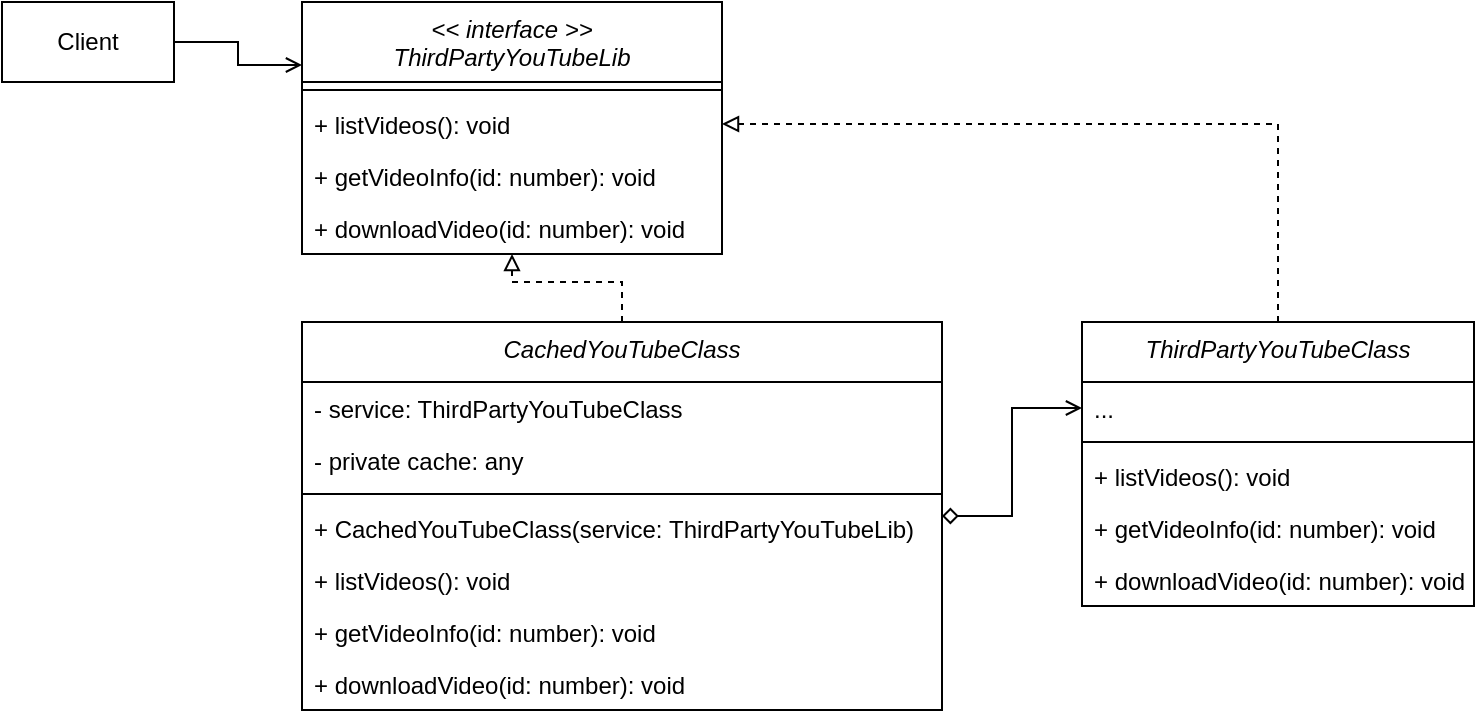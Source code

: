 <mxfile version="20.8.10" type="device"><diagram id="C5RBs43oDa-KdzZeNtuy" name="Page-1"><mxGraphModel dx="954" dy="674" grid="1" gridSize="10" guides="1" tooltips="1" connect="1" arrows="1" fold="1" page="1" pageScale="1" pageWidth="827" pageHeight="1169" math="0" shadow="0"><root><mxCell id="WIyWlLk6GJQsqaUBKTNV-0"/><mxCell id="WIyWlLk6GJQsqaUBKTNV-1" parent="WIyWlLk6GJQsqaUBKTNV-0"/><mxCell id="zkfFHV4jXpPFQw0GAbJ--0" value="&lt;&lt; interface &gt;&gt;&#10;ThirdPartyYouTubeLib" style="swimlane;fontStyle=2;align=center;verticalAlign=top;childLayout=stackLayout;horizontal=1;startSize=40;horizontalStack=0;resizeParent=1;resizeLast=0;collapsible=1;marginBottom=0;rounded=0;shadow=0;strokeWidth=1;swimlaneLine=1;" parent="WIyWlLk6GJQsqaUBKTNV-1" vertex="1"><mxGeometry x="170" y="10" width="210" height="126" as="geometry"><mxRectangle x="230" y="140" width="160" height="26" as="alternateBounds"/></mxGeometry></mxCell><mxCell id="zkfFHV4jXpPFQw0GAbJ--4" value="" style="line;html=1;strokeWidth=1;align=left;verticalAlign=middle;spacingTop=-1;spacingLeft=3;spacingRight=3;rotatable=0;labelPosition=right;points=[];portConstraint=eastwest;" parent="zkfFHV4jXpPFQw0GAbJ--0" vertex="1"><mxGeometry y="40" width="210" height="8" as="geometry"/></mxCell><mxCell id="zkfFHV4jXpPFQw0GAbJ--5" value="+ listVideos(): void" style="text;align=left;verticalAlign=top;spacingLeft=4;spacingRight=4;overflow=hidden;rotatable=0;points=[[0,0.5],[1,0.5]];portConstraint=eastwest;" parent="zkfFHV4jXpPFQw0GAbJ--0" vertex="1"><mxGeometry y="48" width="210" height="26" as="geometry"/></mxCell><mxCell id="v9uGTrBnqreY9ZotUUm4-12" value="+ getVideoInfo(id: number): void" style="text;align=left;verticalAlign=top;spacingLeft=4;spacingRight=4;overflow=hidden;rotatable=0;points=[[0,0.5],[1,0.5]];portConstraint=eastwest;" vertex="1" parent="zkfFHV4jXpPFQw0GAbJ--0"><mxGeometry y="74" width="210" height="26" as="geometry"/></mxCell><mxCell id="v9uGTrBnqreY9ZotUUm4-13" value="+ downloadVideo(id: number): void " style="text;align=left;verticalAlign=top;spacingLeft=4;spacingRight=4;overflow=hidden;rotatable=0;points=[[0,0.5],[1,0.5]];portConstraint=eastwest;" vertex="1" parent="zkfFHV4jXpPFQw0GAbJ--0"><mxGeometry y="100" width="210" height="26" as="geometry"/></mxCell><mxCell id="v9uGTrBnqreY9ZotUUm4-2" style="edgeStyle=orthogonalEdgeStyle;rounded=0;orthogonalLoop=1;jettySize=auto;html=1;entryX=0.5;entryY=1;entryDx=0;entryDy=0;dashed=1;endArrow=block;endFill=0;" edge="1" parent="WIyWlLk6GJQsqaUBKTNV-1" source="qZhmMrZ-X0LNunS78Na6-15" target="zkfFHV4jXpPFQw0GAbJ--0"><mxGeometry relative="1" as="geometry"/></mxCell><mxCell id="v9uGTrBnqreY9ZotUUm4-5" style="edgeStyle=orthogonalEdgeStyle;rounded=0;orthogonalLoop=1;jettySize=auto;html=1;entryX=0;entryY=0.5;entryDx=0;entryDy=0;endArrow=open;endFill=0;startArrow=diamond;startFill=0;" edge="1" parent="WIyWlLk6GJQsqaUBKTNV-1" source="qZhmMrZ-X0LNunS78Na6-15" target="36ecRi3o460ckRlKINug-3"><mxGeometry relative="1" as="geometry"/></mxCell><mxCell id="qZhmMrZ-X0LNunS78Na6-15" value="CachedYouTubeClass" style="swimlane;fontStyle=2;align=center;verticalAlign=top;childLayout=stackLayout;horizontal=1;startSize=30;horizontalStack=0;resizeParent=1;resizeLast=0;collapsible=1;marginBottom=0;rounded=0;shadow=0;strokeWidth=1;swimlaneLine=1;" parent="WIyWlLk6GJQsqaUBKTNV-1" vertex="1"><mxGeometry x="170" y="170" width="320" height="194" as="geometry"><mxRectangle x="230" y="140" width="160" height="26" as="alternateBounds"/></mxGeometry></mxCell><mxCell id="qZhmMrZ-X0LNunS78Na6-16" value="- service: ThirdPartyYouTubeClass" style="text;align=left;verticalAlign=top;spacingLeft=4;spacingRight=4;overflow=hidden;rotatable=0;points=[[0,0.5],[1,0.5]];portConstraint=eastwest;" parent="qZhmMrZ-X0LNunS78Na6-15" vertex="1"><mxGeometry y="30" width="320" height="26" as="geometry"/></mxCell><mxCell id="v9uGTrBnqreY9ZotUUm4-16" value="- private cache: any" style="text;align=left;verticalAlign=top;spacingLeft=4;spacingRight=4;overflow=hidden;rotatable=0;points=[[0,0.5],[1,0.5]];portConstraint=eastwest;" vertex="1" parent="qZhmMrZ-X0LNunS78Na6-15"><mxGeometry y="56" width="320" height="26" as="geometry"/></mxCell><mxCell id="qZhmMrZ-X0LNunS78Na6-17" value="" style="line;html=1;strokeWidth=1;align=left;verticalAlign=middle;spacingTop=-1;spacingLeft=3;spacingRight=3;rotatable=0;labelPosition=right;points=[];portConstraint=eastwest;" parent="qZhmMrZ-X0LNunS78Na6-15" vertex="1"><mxGeometry y="82" width="320" height="8" as="geometry"/></mxCell><mxCell id="qZhmMrZ-X0LNunS78Na6-18" value="+ CachedYouTubeClass(service: ThirdPartyYouTubeLib)&#10; " style="text;align=left;verticalAlign=top;spacingLeft=4;spacingRight=4;overflow=hidden;rotatable=0;points=[[0,0.5],[1,0.5]];portConstraint=eastwest;" parent="qZhmMrZ-X0LNunS78Na6-15" vertex="1"><mxGeometry y="90" width="320" height="26" as="geometry"/></mxCell><mxCell id="v9uGTrBnqreY9ZotUUm4-0" value="+ listVideos(): void" style="text;align=left;verticalAlign=top;spacingLeft=4;spacingRight=4;overflow=hidden;rotatable=0;points=[[0,0.5],[1,0.5]];portConstraint=eastwest;" vertex="1" parent="qZhmMrZ-X0LNunS78Na6-15"><mxGeometry y="116" width="320" height="26" as="geometry"/></mxCell><mxCell id="v9uGTrBnqreY9ZotUUm4-1" value="+ getVideoInfo(id: number): void" style="text;align=left;verticalAlign=top;spacingLeft=4;spacingRight=4;overflow=hidden;rotatable=0;points=[[0,0.5],[1,0.5]];portConstraint=eastwest;" vertex="1" parent="qZhmMrZ-X0LNunS78Na6-15"><mxGeometry y="142" width="320" height="26" as="geometry"/></mxCell><mxCell id="v9uGTrBnqreY9ZotUUm4-17" value="+ downloadVideo(id: number): void " style="text;align=left;verticalAlign=top;spacingLeft=4;spacingRight=4;overflow=hidden;rotatable=0;points=[[0,0.5],[1,0.5]];portConstraint=eastwest;" vertex="1" parent="qZhmMrZ-X0LNunS78Na6-15"><mxGeometry y="168" width="320" height="26" as="geometry"/></mxCell><mxCell id="v9uGTrBnqreY9ZotUUm4-3" style="edgeStyle=orthogonalEdgeStyle;rounded=0;orthogonalLoop=1;jettySize=auto;html=1;entryX=1;entryY=0.5;entryDx=0;entryDy=0;dashed=1;endArrow=block;endFill=0;" edge="1" parent="WIyWlLk6GJQsqaUBKTNV-1" source="36ecRi3o460ckRlKINug-2" target="zkfFHV4jXpPFQw0GAbJ--5"><mxGeometry relative="1" as="geometry"/></mxCell><mxCell id="36ecRi3o460ckRlKINug-2" value="ThirdPartyYouTubeClass" style="swimlane;fontStyle=2;align=center;verticalAlign=top;childLayout=stackLayout;horizontal=1;startSize=30;horizontalStack=0;resizeParent=1;resizeLast=0;collapsible=1;marginBottom=0;rounded=0;shadow=0;strokeWidth=1;swimlaneLine=1;" parent="WIyWlLk6GJQsqaUBKTNV-1" vertex="1"><mxGeometry x="560" y="170" width="196" height="142" as="geometry"><mxRectangle x="230" y="140" width="160" height="26" as="alternateBounds"/></mxGeometry></mxCell><mxCell id="36ecRi3o460ckRlKINug-3" value="..." style="text;align=left;verticalAlign=top;spacingLeft=4;spacingRight=4;overflow=hidden;rotatable=0;points=[[0,0.5],[1,0.5]];portConstraint=eastwest;" parent="36ecRi3o460ckRlKINug-2" vertex="1"><mxGeometry y="30" width="196" height="26" as="geometry"/></mxCell><mxCell id="36ecRi3o460ckRlKINug-4" value="" style="line;html=1;strokeWidth=1;align=left;verticalAlign=middle;spacingTop=-1;spacingLeft=3;spacingRight=3;rotatable=0;labelPosition=right;points=[];portConstraint=eastwest;" parent="36ecRi3o460ckRlKINug-2" vertex="1"><mxGeometry y="56" width="196" height="8" as="geometry"/></mxCell><mxCell id="36ecRi3o460ckRlKINug-5" value="+ listVideos(): void" style="text;align=left;verticalAlign=top;spacingLeft=4;spacingRight=4;overflow=hidden;rotatable=0;points=[[0,0.5],[1,0.5]];portConstraint=eastwest;" parent="36ecRi3o460ckRlKINug-2" vertex="1"><mxGeometry y="64" width="196" height="26" as="geometry"/></mxCell><mxCell id="v9uGTrBnqreY9ZotUUm4-14" value="+ getVideoInfo(id: number): void" style="text;align=left;verticalAlign=top;spacingLeft=4;spacingRight=4;overflow=hidden;rotatable=0;points=[[0,0.5],[1,0.5]];portConstraint=eastwest;" vertex="1" parent="36ecRi3o460ckRlKINug-2"><mxGeometry y="90" width="196" height="26" as="geometry"/></mxCell><mxCell id="v9uGTrBnqreY9ZotUUm4-15" value="+ downloadVideo(id: number): void " style="text;align=left;verticalAlign=top;spacingLeft=4;spacingRight=4;overflow=hidden;rotatable=0;points=[[0,0.5],[1,0.5]];portConstraint=eastwest;" vertex="1" parent="36ecRi3o460ckRlKINug-2"><mxGeometry y="116" width="196" height="26" as="geometry"/></mxCell><mxCell id="v9uGTrBnqreY9ZotUUm4-4" style="edgeStyle=orthogonalEdgeStyle;rounded=0;orthogonalLoop=1;jettySize=auto;html=1;entryX=0;entryY=0.25;entryDx=0;entryDy=0;endArrow=open;endFill=0;" edge="1" parent="WIyWlLk6GJQsqaUBKTNV-1" source="36ecRi3o460ckRlKINug-8" target="zkfFHV4jXpPFQw0GAbJ--0"><mxGeometry relative="1" as="geometry"/></mxCell><mxCell id="36ecRi3o460ckRlKINug-8" value="Client" style="rounded=0;whiteSpace=wrap;html=1;" parent="WIyWlLk6GJQsqaUBKTNV-1" vertex="1"><mxGeometry x="20" y="10" width="86" height="40" as="geometry"/></mxCell></root></mxGraphModel></diagram></mxfile>